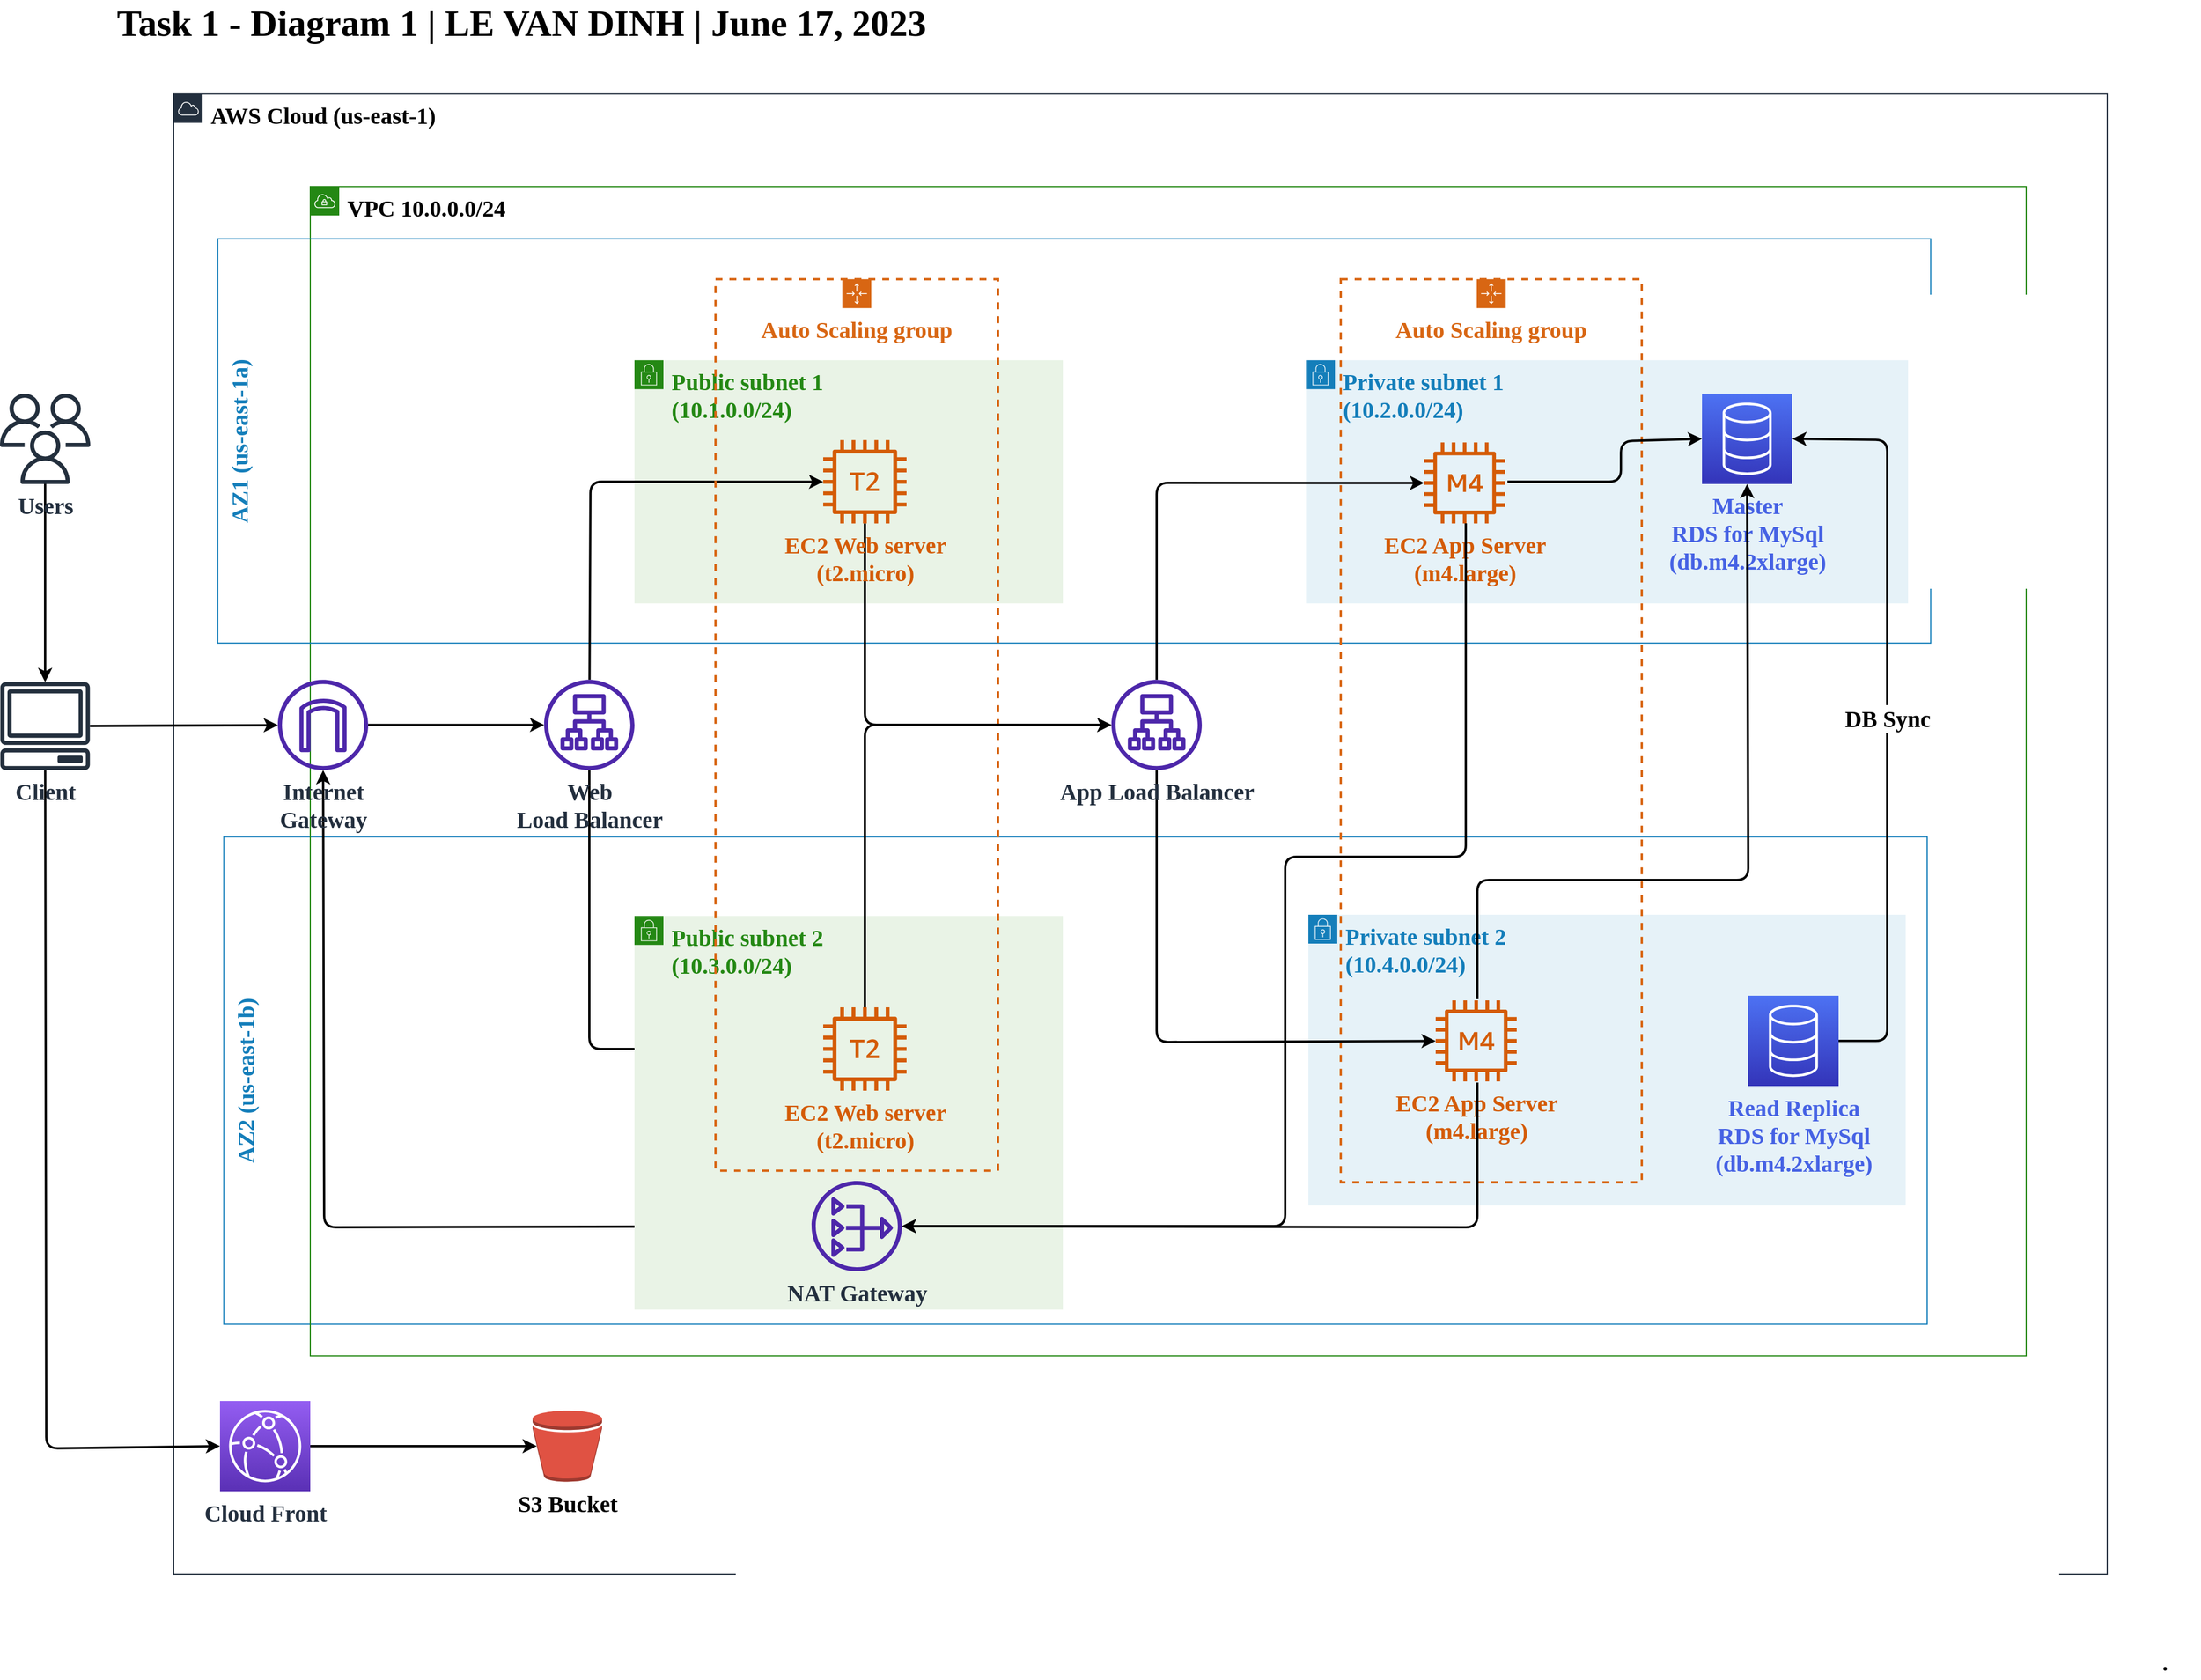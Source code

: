 <mxfile>
    <diagram id="lTPoVLofkMTHSxGaGjvk" name="Page-1">
        <mxGraphModel dx="2772" dy="1568" grid="1" gridSize="10" guides="1" tooltips="1" connect="1" arrows="1" fold="1" page="1" pageScale="1" pageWidth="850" pageHeight="1100" background="#ffffff" math="0" shadow="0">
            <root>
                <mxCell id="0"/>
                <mxCell id="1" parent="0"/>
                <mxCell id="10" value="AWS Cloud (us-east-1)" style="points=[[0,0],[0.25,0],[0.5,0],[0.75,0],[1,0],[1,0.25],[1,0.5],[1,0.75],[1,1],[0.75,1],[0.5,1],[0.25,1],[0,1],[0,0.75],[0,0.5],[0,0.25]];outlineConnect=0;gradientColor=none;html=1;whiteSpace=wrap;fontSize=20;fontStyle=1;container=1;pointerEvents=0;collapsible=0;recursiveResize=0;shape=mxgraph.aws4.group;grIcon=mxgraph.aws4.group_aws_cloud;strokeColor=#232F3E;fillColor=none;verticalAlign=top;align=left;spacingLeft=30;fontColor=default;dashed=0;fontFamily=Verdana;" parent="1" vertex="1">
                    <mxGeometry x="200" y="121.15" width="1670" height="1278.85" as="geometry"/>
                </mxCell>
                <mxCell id="44" value="AZ2 (us-east-1b)" style="fillColor=none;strokeColor=#147EBA;verticalAlign=top;fontStyle=1;fontColor=#147EBA;rotation=-90;fontSize=20;fontFamily=Verdana;" parent="10" vertex="1">
                    <mxGeometry x="568.42" y="116.53" width="420.96" height="1471.16" as="geometry"/>
                </mxCell>
                <mxCell id="79" style="edgeStyle=none;html=1;fontSize=20;fontFamily=Verdana;fontStyle=1;strokeWidth=2;" parent="10" source="22" target="15" edge="1">
                    <mxGeometry relative="1" as="geometry">
                        <Array as="points">
                            <mxPoint x="130" y="978.85"/>
                        </Array>
                    </mxGeometry>
                </mxCell>
                <mxCell id="40" value="Private subnet 2&lt;br style=&quot;font-size: 20px;&quot;&gt;(10.4.0.0/24)" style="points=[[0,0],[0.25,0],[0.5,0],[0.75,0],[1,0],[1,0.25],[1,0.5],[1,0.75],[1,1],[0.75,1],[0.5,1],[0.25,1],[0,1],[0,0.75],[0,0.5],[0,0.25]];outlineConnect=0;gradientColor=none;html=1;whiteSpace=wrap;fontSize=20;fontStyle=1;container=1;pointerEvents=0;collapsible=0;recursiveResize=0;shape=mxgraph.aws4.group;grIcon=mxgraph.aws4.group_security_group;grStroke=0;strokeColor=#147EBA;fillColor=#E6F2F8;verticalAlign=top;align=left;spacingLeft=30;fontColor=#147EBA;dashed=0;rounded=0;fontFamily=Verdana;" parent="10" vertex="1">
                    <mxGeometry x="980" y="708.85" width="515.91" height="251.15" as="geometry"/>
                </mxCell>
                <mxCell id="73" style="edgeStyle=none;html=1;entryX=0.06;entryY=0.5;entryDx=0;entryDy=0;entryPerimeter=0;fontSize=20;fontFamily=Verdana;fontStyle=1;strokeWidth=2;" parent="10" source="28" target="23" edge="1">
                    <mxGeometry relative="1" as="geometry"/>
                </mxCell>
                <mxCell id="28" value="Cloud Front" style="sketch=0;points=[[0,0,0],[0.25,0,0],[0.5,0,0],[0.75,0,0],[1,0,0],[0,1,0],[0.25,1,0],[0.5,1,0],[0.75,1,0],[1,1,0],[0,0.25,0],[0,0.5,0],[0,0.75,0],[1,0.25,0],[1,0.5,0],[1,0.75,0]];outlineConnect=0;fontColor=#232F3E;gradientColor=#945DF2;gradientDirection=north;fillColor=#5A30B5;strokeColor=#ffffff;dashed=0;verticalLabelPosition=bottom;verticalAlign=top;align=center;html=1;fontSize=20;fontStyle=1;aspect=fixed;shape=mxgraph.aws4.resourceIcon;resIcon=mxgraph.aws4.cloudfront;rounded=0;fontFamily=Verdana;" parent="10" vertex="1">
                    <mxGeometry x="40" y="1128.85" width="78" height="78" as="geometry"/>
                </mxCell>
                <mxCell id="9" value="VPC 10.0.0.0/24" style="points=[[0,0],[0.25,0],[0.5,0],[0.75,0],[1,0],[1,0.25],[1,0.5],[1,0.75],[1,1],[0.75,1],[0.5,1],[0.25,1],[0,1],[0,0.75],[0,0.5],[0,0.25]];outlineConnect=0;gradientColor=none;html=1;whiteSpace=wrap;fontSize=20;fontStyle=1;container=1;pointerEvents=0;collapsible=0;recursiveResize=0;shape=mxgraph.aws4.group;grIcon=mxgraph.aws4.group_vpc;strokeColor=#248814;fillColor=none;verticalAlign=top;align=left;spacingLeft=30;fontColor=default;dashed=0;fontFamily=Verdana;" parent="10" vertex="1">
                    <mxGeometry x="118" y="80" width="1482" height="1010" as="geometry"/>
                </mxCell>
                <mxCell id="104" style="edgeStyle=none;html=1;strokeWidth=2;fontFamily=Verdana;fontSize=32;fontColor=#4662e4;" edge="1" parent="9" source="45" target="97">
                    <mxGeometry relative="1" as="geometry">
                        <Array as="points">
                            <mxPoint x="241" y="744.85"/>
                        </Array>
                    </mxGeometry>
                </mxCell>
                <mxCell id="41" value="Public subnet 2&lt;br style=&quot;font-size: 20px;&quot;&gt;(10.3.0.0/24)" style="points=[[0,0],[0.25,0],[0.5,0],[0.75,0],[1,0],[1,0.25],[1,0.5],[1,0.75],[1,1],[0.75,1],[0.5,1],[0.25,1],[0,1],[0,0.75],[0,0.5],[0,0.25]];outlineConnect=0;gradientColor=none;html=1;whiteSpace=wrap;fontSize=20;fontStyle=1;container=1;pointerEvents=0;collapsible=0;recursiveResize=0;shape=mxgraph.aws4.group;grIcon=mxgraph.aws4.group_security_group;grStroke=0;strokeColor=#248814;fillColor=#E9F3E6;verticalAlign=top;align=left;spacingLeft=30;fontColor=#248814;dashed=0;fontFamily=Verdana;" parent="9" vertex="1">
                    <mxGeometry x="280" y="630" width="370" height="340" as="geometry"/>
                </mxCell>
                <mxCell id="13" value="AZ1 (us-east-1a)" style="fillColor=none;strokeColor=#147EBA;verticalAlign=top;fontStyle=1;fontColor=#147EBA;rotation=-90;fontSize=20;fontFamily=Verdana;" parent="9" vertex="1">
                    <mxGeometry x="485.27" y="-520.04" width="349.12" height="1479.5" as="geometry"/>
                </mxCell>
                <mxCell id="14" value="Public subnet 1&lt;br style=&quot;font-size: 20px;&quot;&gt;(10.1.0.0/24)" style="points=[[0,0],[0.25,0],[0.5,0],[0.75,0],[1,0],[1,0.25],[1,0.5],[1,0.75],[1,1],[0.75,1],[0.5,1],[0.25,1],[0,1],[0,0.75],[0,0.5],[0,0.25]];outlineConnect=0;gradientColor=none;html=1;whiteSpace=wrap;fontSize=20;fontStyle=1;container=1;pointerEvents=0;collapsible=0;recursiveResize=0;shape=mxgraph.aws4.group;grIcon=mxgraph.aws4.group_security_group;grStroke=0;strokeColor=#248814;fillColor=#E9F3E6;verticalAlign=top;align=left;spacingLeft=30;fontColor=#248814;dashed=0;fontFamily=Verdana;" parent="9" vertex="1">
                    <mxGeometry x="280" y="150" width="370" height="210" as="geometry"/>
                </mxCell>
                <mxCell id="26" value="Private subnet 1&lt;br style=&quot;font-size: 20px;&quot;&gt;(10.2.0.0/24)" style="points=[[0,0],[0.25,0],[0.5,0],[0.75,0],[1,0],[1,0.25],[1,0.5],[1,0.75],[1,1],[0.75,1],[0.5,1],[0.25,1],[0,1],[0,0.75],[0,0.5],[0,0.25]];outlineConnect=0;gradientColor=none;html=1;whiteSpace=wrap;fontSize=20;fontStyle=1;container=1;pointerEvents=0;collapsible=0;recursiveResize=0;shape=mxgraph.aws4.group;grIcon=mxgraph.aws4.group_security_group;grStroke=0;strokeColor=#147EBA;fillColor=#E6F2F8;verticalAlign=top;align=left;spacingLeft=30;fontColor=#147EBA;dashed=0;rounded=0;fontFamily=Verdana;" parent="9" vertex="1">
                    <mxGeometry x="860" y="150" width="520" height="210" as="geometry"/>
                </mxCell>
                <mxCell id="25" value="Master&lt;br style=&quot;font-size: 20px;&quot;&gt;RDS for MySql&lt;br style=&quot;font-size: 20px;&quot;&gt;(db.m4.2xlarge)" style="sketch=0;points=[[0,0,0],[0.25,0,0],[0.5,0,0],[0.75,0,0],[1,0,0],[0,1,0],[0.25,1,0],[0.5,1,0],[0.75,1,0],[1,1,0],[0,0.25,0],[0,0.5,0],[0,0.75,0],[1,0.25,0],[1,0.5,0],[1,0.75,0]];outlineConnect=0;fontColor=#4662e4;gradientColor=#4D72F3;gradientDirection=north;fillColor=#3334B9;strokeColor=#ffffff;dashed=0;verticalLabelPosition=bottom;verticalAlign=top;align=center;html=1;fontSize=20;fontStyle=1;aspect=fixed;shape=mxgraph.aws4.resourceIcon;resIcon=mxgraph.aws4.database;rounded=0;fontFamily=Verdana;" parent="26" vertex="1">
                    <mxGeometry x="342" y="28.85" width="78" height="78" as="geometry"/>
                </mxCell>
                <mxCell id="103" style="edgeStyle=none;html=1;strokeWidth=2;fontFamily=Verdana;fontSize=32;fontColor=#4662e4;" edge="1" parent="9" source="45" target="96">
                    <mxGeometry relative="1" as="geometry">
                        <Array as="points">
                            <mxPoint x="242" y="254.85"/>
                        </Array>
                    </mxGeometry>
                </mxCell>
                <mxCell id="21" value="Auto Scaling group" style="points=[[0,0],[0.25,0],[0.5,0],[0.75,0],[1,0],[1,0.25],[1,0.5],[1,0.75],[1,1],[0.75,1],[0.5,1],[0.25,1],[0,1],[0,0.75],[0,0.5],[0,0.25]];outlineConnect=0;gradientColor=none;html=1;whiteSpace=wrap;fontSize=20;fontStyle=1;container=0;pointerEvents=0;collapsible=0;recursiveResize=0;shape=mxgraph.aws4.groupCenter;grIcon=mxgraph.aws4.group_auto_scaling_group;grStroke=1;strokeColor=#D86613;fillColor=none;verticalAlign=top;align=center;fontColor=#D86613;dashed=1;spacingTop=25;rounded=0;rotation=0;fontFamily=Verdana;strokeWidth=2;" parent="9" vertex="1">
                    <mxGeometry x="350" y="80" width="244" height="770" as="geometry"/>
                </mxCell>
                <mxCell id="33" value="Auto Scaling group" style="points=[[0,0],[0.25,0],[0.5,0],[0.75,0],[1,0],[1,0.25],[1,0.5],[1,0.75],[1,1],[0.75,1],[0.5,1],[0.25,1],[0,1],[0,0.75],[0,0.5],[0,0.25]];outlineConnect=0;gradientColor=none;html=1;whiteSpace=wrap;fontSize=20;fontStyle=1;container=1;pointerEvents=0;collapsible=0;recursiveResize=0;shape=mxgraph.aws4.groupCenter;grIcon=mxgraph.aws4.group_auto_scaling_group;grStroke=1;strokeColor=#D86613;fillColor=none;verticalAlign=top;align=center;fontColor=#D86613;dashed=1;spacingTop=25;rounded=0;rotation=0;fontFamily=Verdana;strokeWidth=2;" parent="9" vertex="1">
                    <mxGeometry x="890" y="80" width="260" height="780" as="geometry"/>
                </mxCell>
                <mxCell id="99" value="&lt;span style=&quot;border-color: var(--border-color); color: rgb(212, 91, 7); font-size: 20px; font-weight: 700;&quot;&gt;EC2 App Server&lt;/span&gt;&lt;br style=&quot;border-color: var(--border-color); color: rgb(212, 91, 7); font-size: 20px; font-weight: 700;&quot;&gt;&lt;font style=&quot;border-color: var(--border-color); color: rgb(212, 91, 7); font-size: 20px; font-weight: 700;&quot;&gt;(m4.large)&lt;/font&gt;" style="sketch=0;outlineConnect=0;fontColor=#232F3E;gradientColor=none;fillColor=#D45B07;strokeColor=none;dashed=0;verticalLabelPosition=bottom;verticalAlign=top;align=center;html=1;fontSize=12;fontStyle=0;aspect=fixed;pointerEvents=1;shape=mxgraph.aws4.m4_instance;labelBackgroundColor=none;strokeWidth=2;fontFamily=Verdana;" vertex="1" parent="33">
                    <mxGeometry x="82" y="622.85" width="70" height="70" as="geometry"/>
                </mxCell>
                <mxCell id="57" style="edgeStyle=none;html=1;entryX=0;entryY=0.5;entryDx=0;entryDy=0;entryPerimeter=0;fontSize=20;fontFamily=Verdana;fontStyle=1;strokeWidth=2;" parent="9" target="25" edge="1">
                    <mxGeometry relative="1" as="geometry">
                        <mxPoint x="1034" y="254.85" as="sourcePoint"/>
                        <Array as="points">
                            <mxPoint x="1132" y="254.85"/>
                            <mxPoint x="1132" y="219.85"/>
                        </Array>
                    </mxGeometry>
                </mxCell>
                <mxCell id="107" style="edgeStyle=none;html=1;strokeWidth=2;fontFamily=Verdana;fontSize=32;fontColor=#4662e4;" edge="1" parent="9" source="30" target="98">
                    <mxGeometry relative="1" as="geometry">
                        <Array as="points">
                            <mxPoint x="731" y="255.85"/>
                        </Array>
                    </mxGeometry>
                </mxCell>
                <mxCell id="108" style="edgeStyle=none;html=1;strokeWidth=2;fontFamily=Verdana;fontSize=32;fontColor=#4662e4;" edge="1" parent="9" source="30" target="99">
                    <mxGeometry relative="1" as="geometry">
                        <Array as="points">
                            <mxPoint x="731" y="738.85"/>
                        </Array>
                    </mxGeometry>
                </mxCell>
                <mxCell id="30" value="App Load Balancer" style="sketch=0;outlineConnect=0;fontColor=#232F3E;gradientColor=none;fillColor=#4D27AA;strokeColor=none;dashed=0;verticalLabelPosition=bottom;verticalAlign=top;align=center;html=1;fontSize=20;fontStyle=1;aspect=fixed;pointerEvents=1;shape=mxgraph.aws4.application_load_balancer;rounded=0;fontFamily=Verdana;" parent="9" vertex="1">
                    <mxGeometry x="692" y="426.0" width="78" height="78" as="geometry"/>
                </mxCell>
                <mxCell id="60" style="edgeStyle=none;html=1;entryX=0.5;entryY=1;entryDx=0;entryDy=0;entryPerimeter=0;fontSize=20;fontFamily=Verdana;fontStyle=1;strokeWidth=2;" parent="9" target="25" edge="1">
                    <mxGeometry relative="1" as="geometry">
                        <Array as="points">
                            <mxPoint x="1008" y="598.85"/>
                            <mxPoint x="1242" y="598.85"/>
                        </Array>
                        <mxPoint x="1008" y="701.85" as="sourcePoint"/>
                    </mxGeometry>
                </mxCell>
                <mxCell id="15" value="Internet&lt;br&gt;Gateway" style="sketch=0;outlineConnect=0;fontColor=#232F3E;gradientColor=none;fillColor=#4D27AA;strokeColor=none;dashed=0;verticalLabelPosition=bottom;verticalAlign=top;align=center;html=1;fontSize=20;fontStyle=1;aspect=fixed;pointerEvents=1;shape=mxgraph.aws4.internet_gateway;fontFamily=Verdana;" parent="9" vertex="1">
                    <mxGeometry x="-28" y="426" width="78" height="78" as="geometry"/>
                </mxCell>
                <mxCell id="67" style="edgeStyle=none;html=1;fontSize=20;fontFamily=Verdana;fontStyle=1;strokeWidth=2;" parent="9" source="15" target="45" edge="1">
                    <mxGeometry relative="1" as="geometry"/>
                </mxCell>
                <mxCell id="105" style="edgeStyle=none;html=1;strokeWidth=2;fontFamily=Verdana;fontSize=32;fontColor=#4662e4;" edge="1" parent="9" source="96" target="30">
                    <mxGeometry relative="1" as="geometry">
                        <Array as="points">
                            <mxPoint x="479" y="464.85"/>
                        </Array>
                    </mxGeometry>
                </mxCell>
                <mxCell id="96" value="&lt;span style=&quot;border-color: var(--border-color); color: rgb(212, 91, 7); font-size: 20px; font-weight: 700;&quot;&gt;EC2 Web server&lt;/span&gt;&lt;br style=&quot;border-color: var(--border-color); color: rgb(212, 91, 7); font-size: 20px; font-weight: 700;&quot;&gt;&lt;font style=&quot;border-color: var(--border-color); color: rgb(212, 91, 7); font-size: 20px; font-weight: 700;&quot;&gt;(t2.micro)&lt;/font&gt;" style="sketch=0;outlineConnect=0;fontColor=#232F3E;gradientColor=none;fillColor=#D45B07;strokeColor=none;dashed=0;verticalLabelPosition=bottom;verticalAlign=top;align=center;html=1;fontSize=12;fontStyle=0;aspect=fixed;pointerEvents=1;shape=mxgraph.aws4.t2_instance;labelBackgroundColor=none;strokeWidth=2;fontFamily=Verdana;" vertex="1" parent="9">
                    <mxGeometry x="443" y="219" width="72" height="72" as="geometry"/>
                </mxCell>
                <mxCell id="106" style="edgeStyle=none;html=1;strokeWidth=2;fontFamily=Verdana;fontSize=32;fontColor=#4662e4;" edge="1" parent="9" source="97" target="30">
                    <mxGeometry relative="1" as="geometry">
                        <Array as="points">
                            <mxPoint x="479" y="464.85"/>
                        </Array>
                    </mxGeometry>
                </mxCell>
                <mxCell id="97" value="&lt;span style=&quot;border-color: var(--border-color); color: rgb(212, 91, 7); font-size: 20px; font-weight: 700;&quot;&gt;EC2 Web server&lt;/span&gt;&lt;br style=&quot;border-color: var(--border-color); color: rgb(212, 91, 7); font-size: 20px; font-weight: 700;&quot;&gt;&lt;font style=&quot;border-color: var(--border-color); color: rgb(212, 91, 7); font-size: 20px; font-weight: 700;&quot;&gt;(t2.micro)&lt;/font&gt;" style="sketch=0;outlineConnect=0;fontColor=#232F3E;gradientColor=none;fillColor=#D45B07;strokeColor=none;dashed=0;verticalLabelPosition=bottom;verticalAlign=top;align=center;html=1;fontSize=12;fontStyle=0;aspect=fixed;pointerEvents=1;shape=mxgraph.aws4.t2_instance;labelBackgroundColor=none;strokeWidth=2;fontFamily=Verdana;" vertex="1" parent="9">
                    <mxGeometry x="443" y="708.85" width="72" height="72" as="geometry"/>
                </mxCell>
                <mxCell id="98" value="&lt;span style=&quot;border-color: var(--border-color); color: rgb(212, 91, 7); font-size: 20px; font-weight: 700;&quot;&gt;EC2 App Server&lt;/span&gt;&lt;br style=&quot;border-color: var(--border-color); color: rgb(212, 91, 7); font-size: 20px; font-weight: 700;&quot;&gt;&lt;font style=&quot;border-color: var(--border-color); color: rgb(212, 91, 7); font-size: 20px; font-weight: 700;&quot;&gt;(m4.large)&lt;/font&gt;" style="sketch=0;outlineConnect=0;fontColor=#232F3E;gradientColor=none;fillColor=#D45B07;strokeColor=none;dashed=0;verticalLabelPosition=bottom;verticalAlign=top;align=center;html=1;fontSize=12;fontStyle=0;aspect=fixed;pointerEvents=1;shape=mxgraph.aws4.m4_instance;labelBackgroundColor=none;strokeWidth=2;fontFamily=Verdana;" vertex="1" parent="9">
                    <mxGeometry x="962" y="221" width="70" height="70" as="geometry"/>
                </mxCell>
                <mxCell id="45" value="Web&lt;br&gt;Load Balancer" style="sketch=0;outlineConnect=0;fontColor=#232F3E;gradientColor=none;fillColor=#4D27AA;strokeColor=none;dashed=0;verticalLabelPosition=bottom;verticalAlign=top;align=center;html=1;fontSize=20;fontStyle=1;aspect=fixed;pointerEvents=1;shape=mxgraph.aws4.application_load_balancer;rounded=0;fontFamily=Verdana;" parent="9" vertex="1">
                    <mxGeometry x="202" y="426.0" width="78" height="78" as="geometry"/>
                </mxCell>
                <mxCell id="23" value="S3 Bucket" style="outlineConnect=0;dashed=0;verticalLabelPosition=bottom;verticalAlign=top;align=center;html=1;shape=mxgraph.aws3.bucket;fillColor=#E05243;gradientColor=none;rounded=0;fontSize=20;fontFamily=Verdana;fontStyle=1" parent="10" vertex="1">
                    <mxGeometry x="310" y="1137.1" width="60" height="61.5" as="geometry"/>
                </mxCell>
                <mxCell id="22" value="NAT Gateway" style="sketch=0;outlineConnect=0;fontColor=#232F3E;gradientColor=none;fillColor=#4D27AA;strokeColor=none;dashed=0;verticalLabelPosition=bottom;verticalAlign=top;align=center;html=1;fontSize=20;fontStyle=1;aspect=fixed;pointerEvents=1;shape=mxgraph.aws4.nat_gateway;rounded=0;fontFamily=Verdana;" parent="10" vertex="1">
                    <mxGeometry x="551" y="938.85" width="78" height="78" as="geometry"/>
                </mxCell>
                <mxCell id="77" style="edgeStyle=none;html=1;fontSize=20;fontFamily=Verdana;fontStyle=1;strokeWidth=2;" parent="10" target="22" edge="1">
                    <mxGeometry relative="1" as="geometry">
                        <Array as="points">
                            <mxPoint x="1116" y="658.85"/>
                            <mxPoint x="960" y="658.85"/>
                            <mxPoint x="960" y="977.85"/>
                            <mxPoint x="800" y="977.85"/>
                        </Array>
                        <mxPoint x="1116" y="370.85" as="sourcePoint"/>
                    </mxGeometry>
                </mxCell>
                <mxCell id="78" style="edgeStyle=none;html=1;fontSize=20;fontFamily=Verdana;fontStyle=1;strokeWidth=2;" parent="10" target="22" edge="1">
                    <mxGeometry relative="1" as="geometry">
                        <Array as="points">
                            <mxPoint x="1126" y="978.85"/>
                        </Array>
                        <mxPoint x="1126" y="853.85" as="sourcePoint"/>
                    </mxGeometry>
                </mxCell>
                <mxCell id="39" value="Read Replica&lt;br style=&quot;font-size: 20px;&quot;&gt;RDS for MySql&lt;br style=&quot;border-color: var(--border-color); font-size: 20px;&quot;&gt;(db.m4.2xlarge)" style="sketch=0;points=[[0,0,0],[0.25,0,0],[0.5,0,0],[0.75,0,0],[1,0,0],[0,1,0],[0.25,1,0],[0.5,1,0],[0.75,1,0],[1,1,0],[0,0.25,0],[0,0.5,0],[0,0.75,0],[1,0.25,0],[1,0.5,0],[1,0.75,0]];outlineConnect=0;fontColor=#4662e4;gradientColor=#4D72F3;gradientDirection=north;fillColor=#3334B9;strokeColor=#ffffff;dashed=0;verticalLabelPosition=bottom;verticalAlign=top;align=center;html=1;fontSize=20;fontStyle=1;aspect=fixed;shape=mxgraph.aws4.resourceIcon;resIcon=mxgraph.aws4.database;rounded=0;fontFamily=Verdana;" parent="10" vertex="1">
                    <mxGeometry x="1360" y="778.85" width="78" height="78" as="geometry"/>
                </mxCell>
                <mxCell id="56" value="DB Sync" style="edgeStyle=none;html=1;entryX=1;entryY=0.5;entryDx=0;entryDy=0;entryPerimeter=0;fontSize=20;exitX=1;exitY=0.5;exitDx=0;exitDy=0;exitPerimeter=0;fontFamily=Verdana;fontStyle=1;strokeWidth=2;" parent="10" target="25" edge="1" source="39">
                    <mxGeometry relative="1" as="geometry">
                        <Array as="points">
                            <mxPoint x="1480" y="817.85"/>
                            <mxPoint x="1480" y="298.85"/>
                        </Array>
                        <mxPoint x="1370" y="775.85" as="sourcePoint"/>
                    </mxGeometry>
                </mxCell>
                <mxCell id="71" style="edgeStyle=none;html=1;fontSize=20;fontFamily=Verdana;fontStyle=1;strokeWidth=2;" parent="1" source="83" target="15" edge="1">
                    <mxGeometry relative="1" as="geometry">
                        <mxPoint x="124.97" y="675.13" as="sourcePoint"/>
                    </mxGeometry>
                </mxCell>
                <mxCell id="72" style="edgeStyle=none;html=1;entryX=0;entryY=0.5;entryDx=0;entryDy=0;entryPerimeter=0;fontSize=20;fontFamily=Verdana;fontStyle=1;strokeWidth=2;" parent="1" source="83" target="28" edge="1">
                    <mxGeometry relative="1" as="geometry">
                        <Array as="points">
                            <mxPoint x="90" y="1291"/>
                        </Array>
                        <mxPoint x="85.281" y="702.15" as="sourcePoint"/>
                    </mxGeometry>
                </mxCell>
                <mxCell id="80" value="Task 1 - Diagram 1 | LE VAN DINH | June 17, 2023" style="text;strokeColor=none;fillColor=none;html=1;fontSize=32;fontStyle=1;verticalAlign=middle;align=center;rounded=0;fontFamily=Verdana;" parent="1" vertex="1">
                    <mxGeometry x="220" y="40" width="560" height="40" as="geometry"/>
                </mxCell>
                <mxCell id="81" value="." style="text;html=1;strokeColor=none;fillColor=none;align=center;verticalAlign=middle;whiteSpace=wrap;rounded=0;fontSize=20;fontFamily=Verdana;fontStyle=1" parent="1" vertex="1">
                    <mxGeometry x="1890" y="1460" width="60" height="30" as="geometry"/>
                </mxCell>
                <mxCell id="83" value="Client" style="sketch=0;outlineConnect=0;fontColor=#232F3E;gradientColor=none;fillColor=#232F3D;strokeColor=none;dashed=0;verticalLabelPosition=bottom;verticalAlign=top;align=center;html=1;fontSize=20;fontStyle=1;aspect=fixed;pointerEvents=1;shape=mxgraph.aws4.client;fontFamily=Verdana;" vertex="1" parent="1">
                    <mxGeometry x="50" y="629.15" width="78" height="76" as="geometry"/>
                </mxCell>
                <mxCell id="85" style="edgeStyle=none;html=1;fontFamily=Verdana;fontSize=20;fontStyle=1;strokeWidth=2;" edge="1" parent="1" source="84" target="83">
                    <mxGeometry relative="1" as="geometry"/>
                </mxCell>
                <mxCell id="84" value="Users" style="sketch=0;outlineConnect=0;fontColor=#232F3E;gradientColor=none;fillColor=#232F3D;strokeColor=none;dashed=0;verticalLabelPosition=bottom;verticalAlign=top;align=center;html=1;fontSize=20;fontStyle=1;aspect=fixed;pointerEvents=1;shape=mxgraph.aws4.users;fontFamily=Verdana;" vertex="1" parent="1">
                    <mxGeometry x="50" y="380" width="78" height="78" as="geometry"/>
                </mxCell>
            </root>
        </mxGraphModel>
    </diagram>
</mxfile>